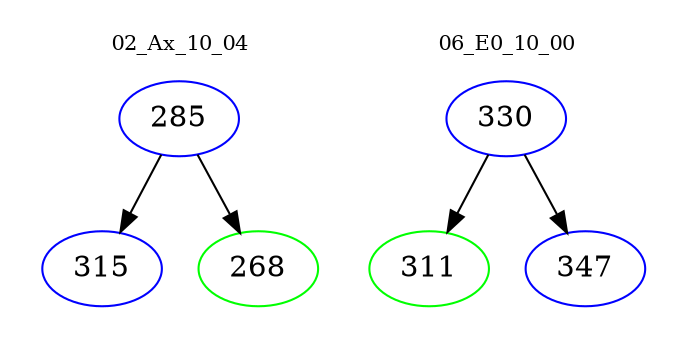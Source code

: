 digraph{
subgraph cluster_0 {
color = white
label = "02_Ax_10_04";
fontsize=10;
T0_285 [label="285", color="blue"]
T0_285 -> T0_315 [color="black"]
T0_315 [label="315", color="blue"]
T0_285 -> T0_268 [color="black"]
T0_268 [label="268", color="green"]
}
subgraph cluster_1 {
color = white
label = "06_E0_10_00";
fontsize=10;
T1_330 [label="330", color="blue"]
T1_330 -> T1_311 [color="black"]
T1_311 [label="311", color="green"]
T1_330 -> T1_347 [color="black"]
T1_347 [label="347", color="blue"]
}
}
